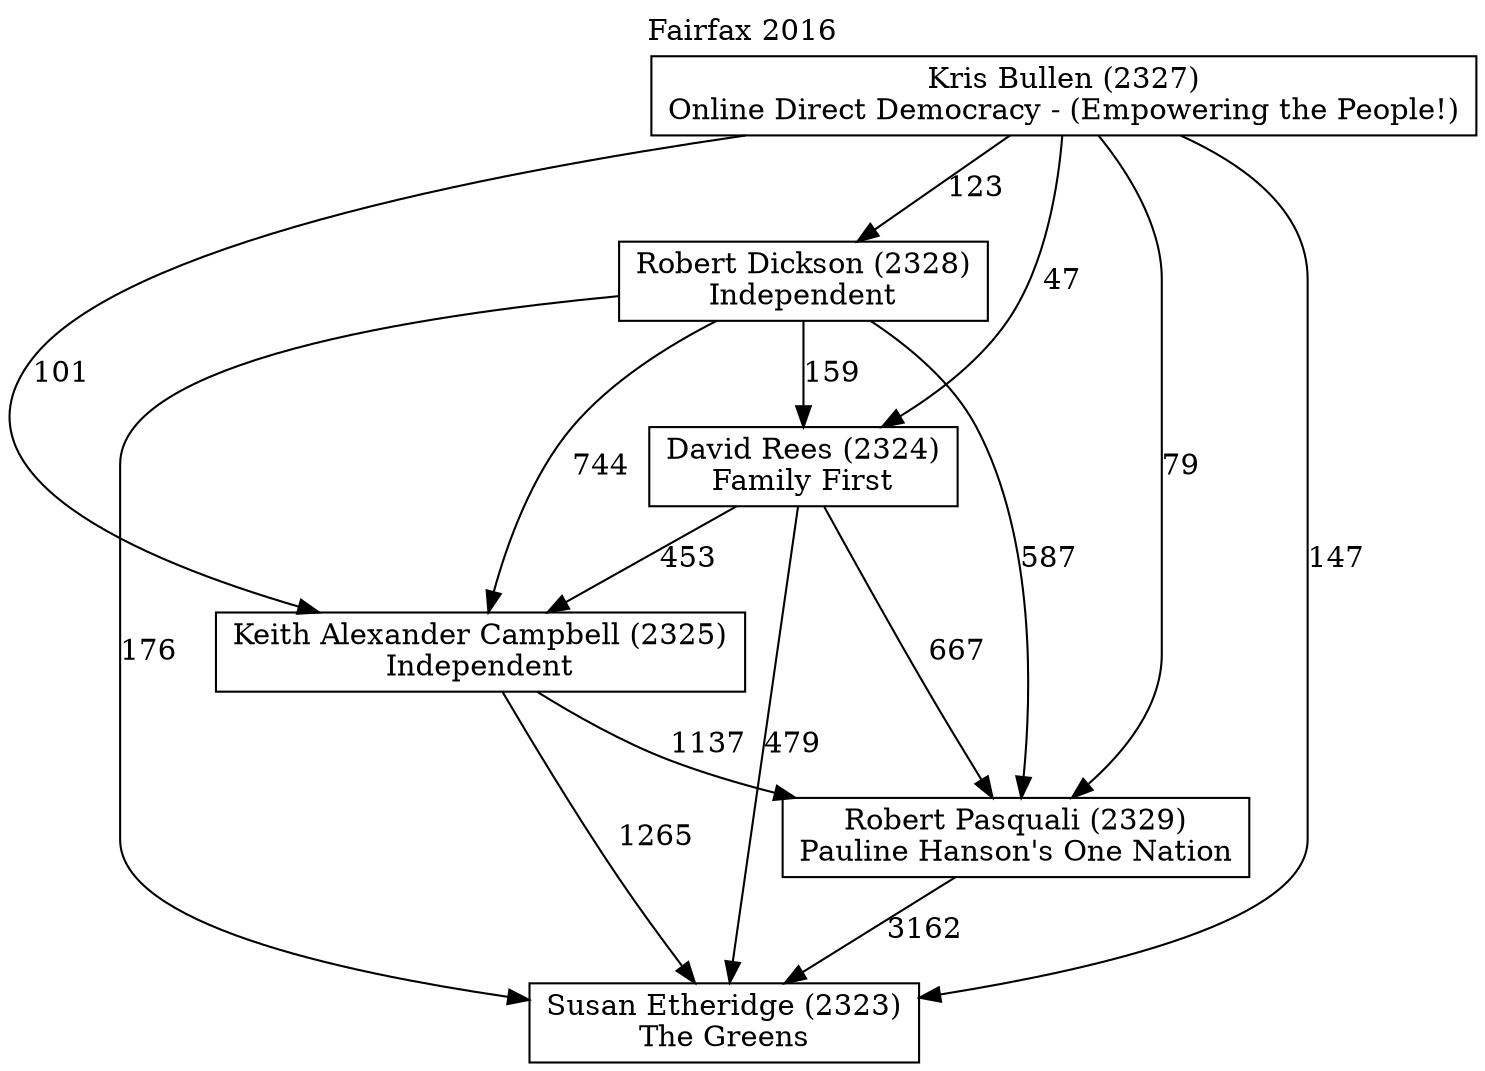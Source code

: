 // House preference flow
digraph "Susan Etheridge (2323)_Fairfax_2016" {
	graph [label="Fairfax 2016" labelloc=t mclimit=10]
	node [shape=box]
	"Robert Pasquali (2329)" [label="Robert Pasquali (2329)
Pauline Hanson's One Nation"]
	"Susan Etheridge (2323)" [label="Susan Etheridge (2323)
The Greens"]
	"David Rees (2324)" [label="David Rees (2324)
Family First"]
	"Keith Alexander Campbell (2325)" [label="Keith Alexander Campbell (2325)
Independent"]
	"Robert Dickson (2328)" [label="Robert Dickson (2328)
Independent"]
	"Kris Bullen (2327)" [label="Kris Bullen (2327)
Online Direct Democracy - (Empowering the People!)"]
	"Robert Pasquali (2329)" -> "Susan Etheridge (2323)" [label=3162]
	"David Rees (2324)" -> "Robert Pasquali (2329)" [label=667]
	"Kris Bullen (2327)" -> "Susan Etheridge (2323)" [label=147]
	"Keith Alexander Campbell (2325)" -> "Susan Etheridge (2323)" [label=1265]
	"Robert Dickson (2328)" -> "Susan Etheridge (2323)" [label=176]
	"Kris Bullen (2327)" -> "Robert Pasquali (2329)" [label=79]
	"Keith Alexander Campbell (2325)" -> "Robert Pasquali (2329)" [label=1137]
	"Robert Dickson (2328)" -> "Robert Pasquali (2329)" [label=587]
	"Kris Bullen (2327)" -> "David Rees (2324)" [label=47]
	"Robert Dickson (2328)" -> "Keith Alexander Campbell (2325)" [label=744]
	"David Rees (2324)" -> "Keith Alexander Campbell (2325)" [label=453]
	"Kris Bullen (2327)" -> "Keith Alexander Campbell (2325)" [label=101]
	"Kris Bullen (2327)" -> "Robert Dickson (2328)" [label=123]
	"Robert Dickson (2328)" -> "David Rees (2324)" [label=159]
	"David Rees (2324)" -> "Susan Etheridge (2323)" [label=479]
}
